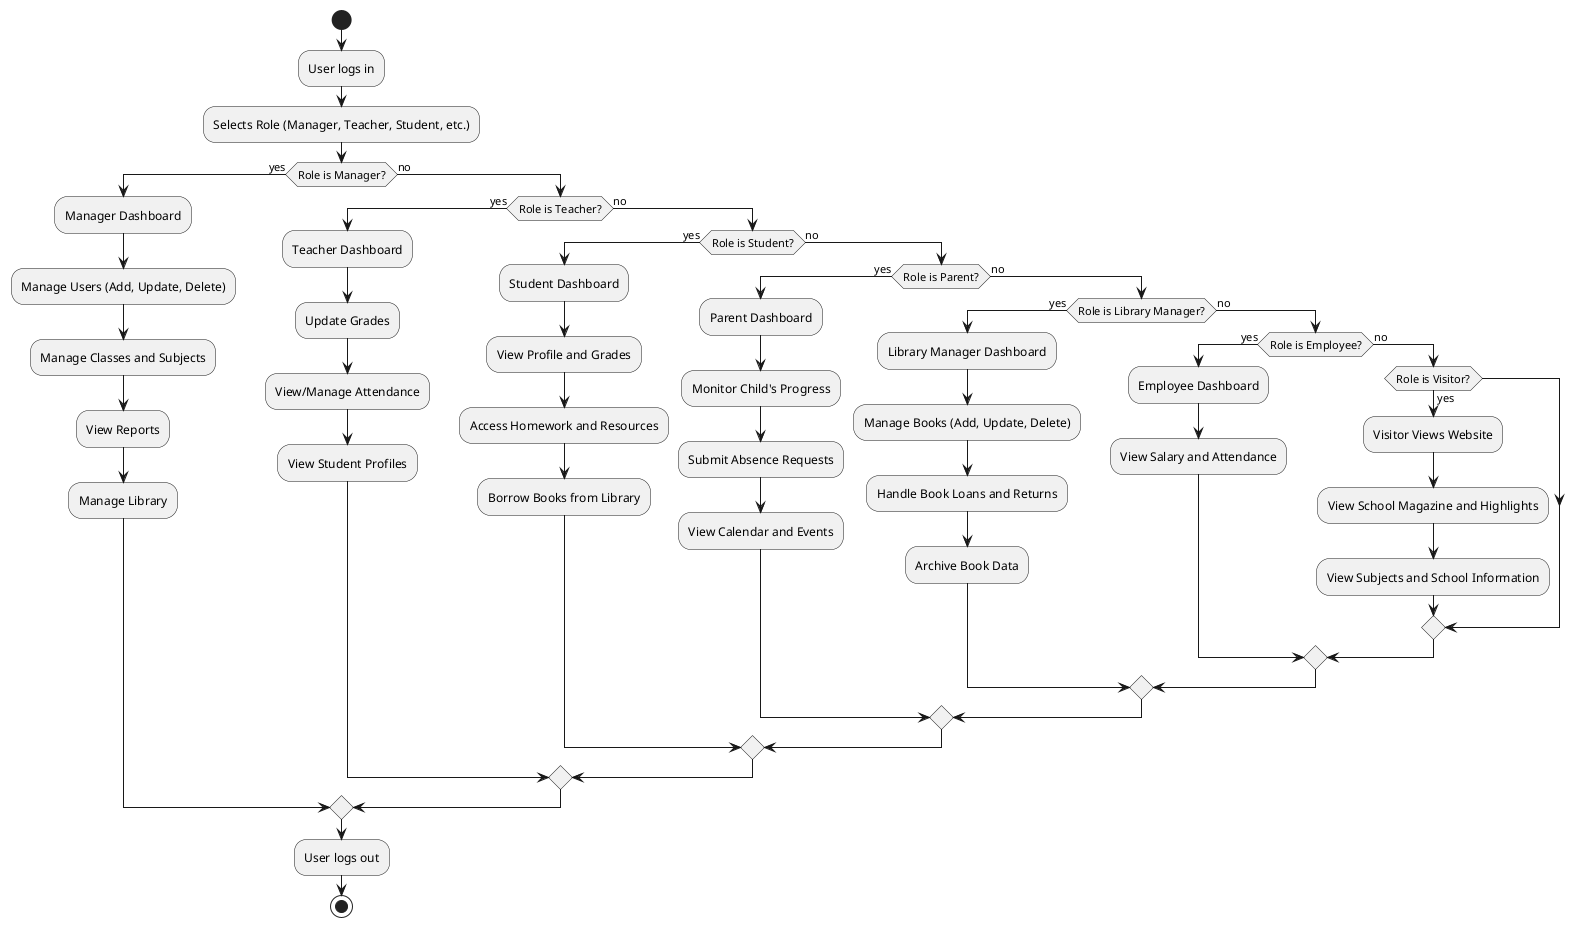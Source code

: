 @startuml
start

:User logs in;
:Selects Role (Manager, Teacher, Student, etc.);

if (Role is Manager?) then (yes)
    :Manager Dashboard;
    :Manage Users (Add, Update, Delete);
    :Manage Classes and Subjects;
    :View Reports;
    :Manage Library;
else (no)
    if (Role is Teacher?) then (yes)
        :Teacher Dashboard;
        :Update Grades;
        :View/Manage Attendance;
        :View Student Profiles;
    else (no)
        if (Role is Student?) then (yes)
            :Student Dashboard;
            :View Profile and Grades;
            :Access Homework and Resources;
            :Borrow Books from Library;
        else (no)
            if (Role is Parent?) then (yes)
                :Parent Dashboard;
                :Monitor Child's Progress;
                :Submit Absence Requests;
                :View Calendar and Events;
            else (no)
                if (Role is Library Manager?) then (yes)
                    :Library Manager Dashboard;
                    :Manage Books (Add, Update, Delete);
                    :Handle Book Loans and Returns;
                    :Archive Book Data;
                else (no)
                    if (Role is Employee?) then (yes)
                        :Employee Dashboard;
                        :View Salary and Attendance;
                    else (no)
                        if (Role is Visitor?) then (yes)
                            :Visitor Views Website;
                            :View School Magazine and Highlights;
                            :View Subjects and School Information;
                        endif
                    endif
                endif
            endif
        endif
    endif
endif

:User logs out;

stop
@enduml
